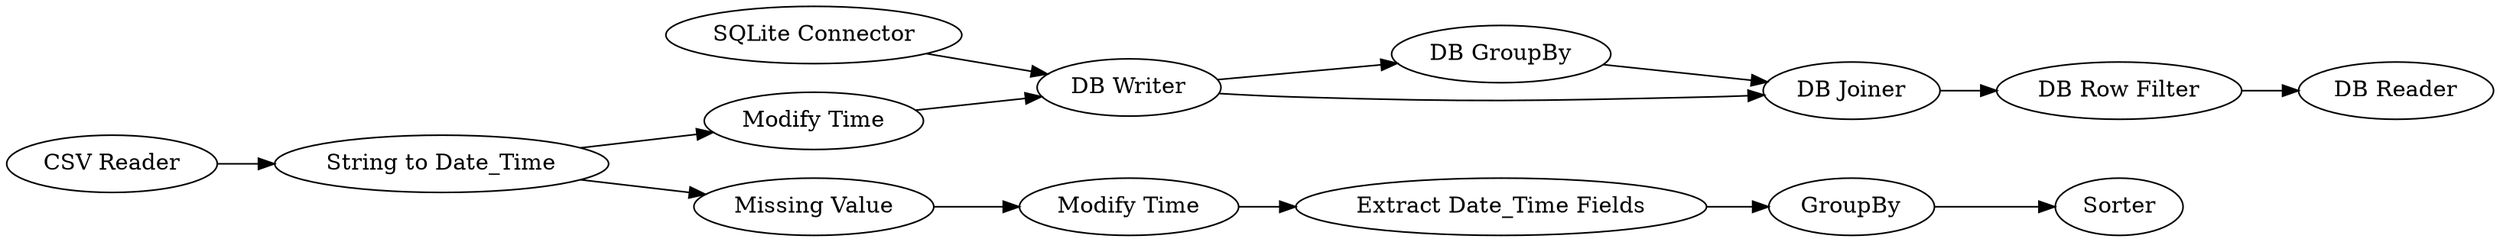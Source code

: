digraph {
	"1350832423214283808_47" [label="SQLite Connector"]
	"1350832423214283808_40" [label="Missing Value"]
	"1350832423214283808_44" [label="DB Row Filter"]
	"1350832423214283808_49" [label="DB GroupBy"]
	"1350832423214283808_16" [label="String to Date_Time"]
	"1350832423214283808_38" [label=GroupBy]
	"1350832423214283808_36" [label="Modify Time"]
	"1350832423214283808_43" [label="DB Joiner"]
	"1350832423214283808_45" [label="DB Reader"]
	"1350832423214283808_41" [label="CSV Reader"]
	"1350832423214283808_48" [label="DB Writer"]
	"1350832423214283808_50" [label="Modify Time"]
	"1350832423214283808_39" [label=Sorter]
	"1350832423214283808_42" [label="Extract Date_Time Fields"]
	"1350832423214283808_49" -> "1350832423214283808_43"
	"1350832423214283808_48" -> "1350832423214283808_43"
	"1350832423214283808_42" -> "1350832423214283808_38"
	"1350832423214283808_47" -> "1350832423214283808_48"
	"1350832423214283808_43" -> "1350832423214283808_44"
	"1350832423214283808_50" -> "1350832423214283808_48"
	"1350832423214283808_40" -> "1350832423214283808_36"
	"1350832423214283808_36" -> "1350832423214283808_42"
	"1350832423214283808_44" -> "1350832423214283808_45"
	"1350832423214283808_48" -> "1350832423214283808_49"
	"1350832423214283808_41" -> "1350832423214283808_16"
	"1350832423214283808_16" -> "1350832423214283808_40"
	"1350832423214283808_38" -> "1350832423214283808_39"
	"1350832423214283808_16" -> "1350832423214283808_50"
	rankdir=LR
}
